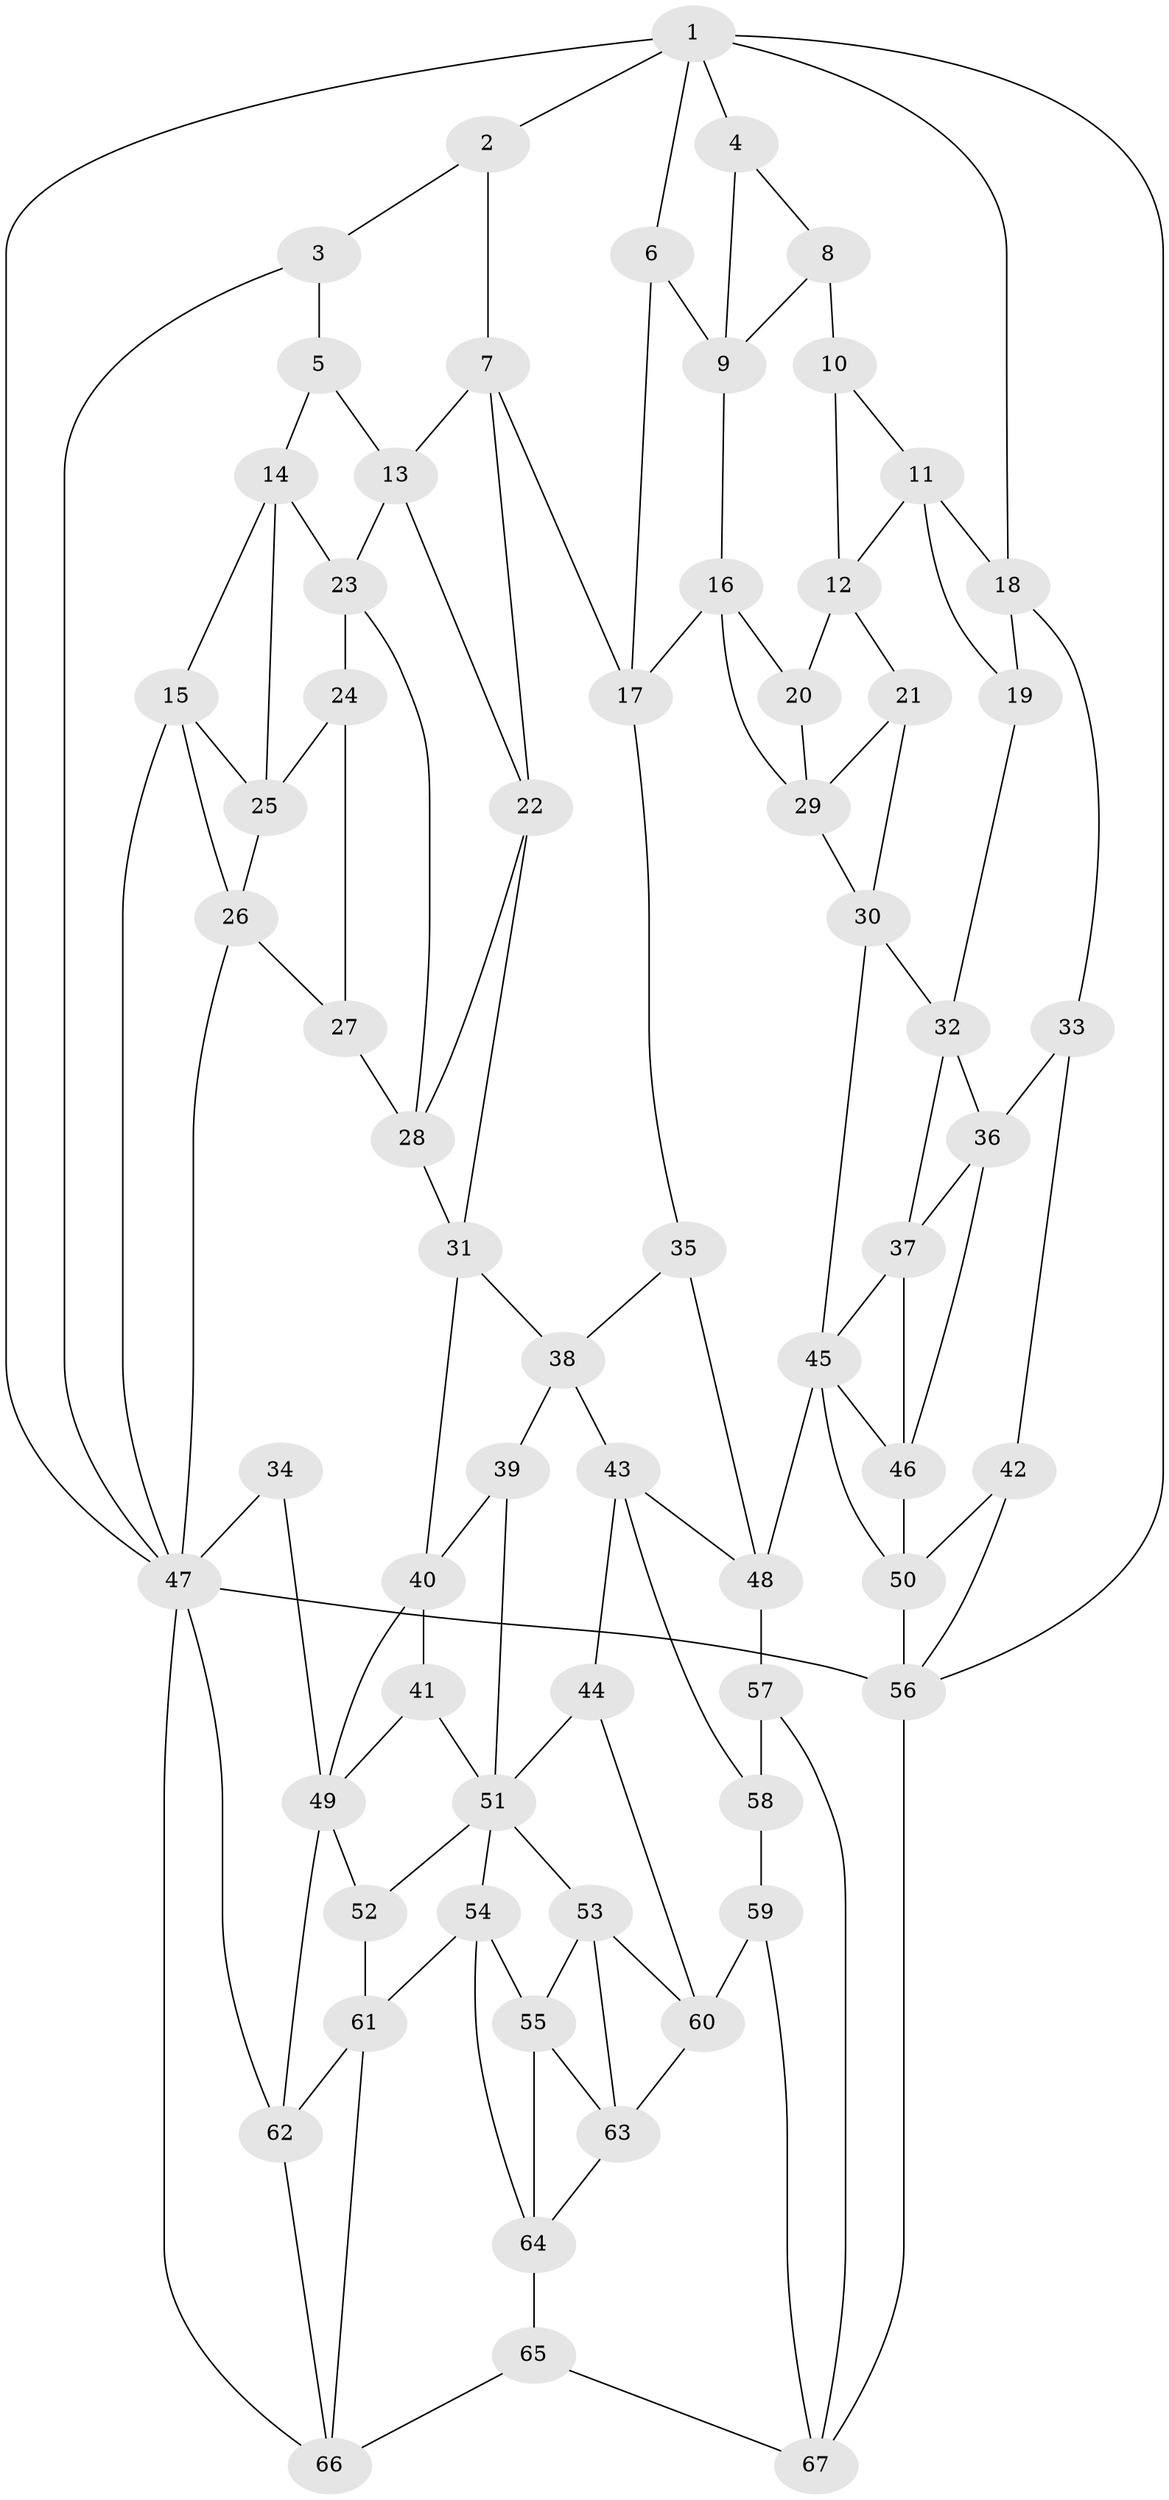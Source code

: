 // original degree distribution, {3: 0.014925373134328358, 6: 0.23134328358208955, 5: 0.5074626865671642, 4: 0.2462686567164179}
// Generated by graph-tools (version 1.1) at 2025/27/03/09/25 03:27:08]
// undirected, 67 vertices, 127 edges
graph export_dot {
graph [start="1"]
  node [color=gray90,style=filled];
  1;
  2;
  3;
  4;
  5;
  6;
  7;
  8;
  9;
  10;
  11;
  12;
  13;
  14;
  15;
  16;
  17;
  18;
  19;
  20;
  21;
  22;
  23;
  24;
  25;
  26;
  27;
  28;
  29;
  30;
  31;
  32;
  33;
  34;
  35;
  36;
  37;
  38;
  39;
  40;
  41;
  42;
  43;
  44;
  45;
  46;
  47;
  48;
  49;
  50;
  51;
  52;
  53;
  54;
  55;
  56;
  57;
  58;
  59;
  60;
  61;
  62;
  63;
  64;
  65;
  66;
  67;
  1 -- 2 [weight=1.0];
  1 -- 4 [weight=1.0];
  1 -- 6 [weight=1.0];
  1 -- 18 [weight=1.0];
  1 -- 47 [weight=1.0];
  1 -- 56 [weight=1.0];
  2 -- 3 [weight=1.0];
  2 -- 7 [weight=1.0];
  3 -- 5 [weight=1.0];
  3 -- 47 [weight=1.0];
  4 -- 8 [weight=1.0];
  4 -- 9 [weight=1.0];
  5 -- 13 [weight=1.0];
  5 -- 14 [weight=1.0];
  6 -- 9 [weight=1.0];
  6 -- 17 [weight=1.0];
  7 -- 13 [weight=1.0];
  7 -- 17 [weight=1.0];
  7 -- 22 [weight=1.0];
  8 -- 9 [weight=1.0];
  8 -- 10 [weight=2.0];
  9 -- 16 [weight=1.0];
  10 -- 11 [weight=1.0];
  10 -- 12 [weight=1.0];
  11 -- 12 [weight=1.0];
  11 -- 18 [weight=1.0];
  11 -- 19 [weight=1.0];
  12 -- 20 [weight=1.0];
  12 -- 21 [weight=1.0];
  13 -- 22 [weight=1.0];
  13 -- 23 [weight=1.0];
  14 -- 15 [weight=1.0];
  14 -- 23 [weight=1.0];
  14 -- 25 [weight=1.0];
  15 -- 25 [weight=1.0];
  15 -- 26 [weight=1.0];
  15 -- 47 [weight=1.0];
  16 -- 17 [weight=1.0];
  16 -- 20 [weight=1.0];
  16 -- 29 [weight=1.0];
  17 -- 35 [weight=1.0];
  18 -- 19 [weight=1.0];
  18 -- 33 [weight=1.0];
  19 -- 32 [weight=1.0];
  20 -- 29 [weight=1.0];
  21 -- 29 [weight=1.0];
  21 -- 30 [weight=1.0];
  22 -- 28 [weight=1.0];
  22 -- 31 [weight=1.0];
  23 -- 24 [weight=1.0];
  23 -- 28 [weight=1.0];
  24 -- 25 [weight=1.0];
  24 -- 27 [weight=2.0];
  25 -- 26 [weight=1.0];
  26 -- 27 [weight=1.0];
  26 -- 47 [weight=1.0];
  27 -- 28 [weight=1.0];
  28 -- 31 [weight=1.0];
  29 -- 30 [weight=1.0];
  30 -- 32 [weight=1.0];
  30 -- 45 [weight=1.0];
  31 -- 38 [weight=1.0];
  31 -- 40 [weight=1.0];
  32 -- 36 [weight=1.0];
  32 -- 37 [weight=1.0];
  33 -- 36 [weight=1.0];
  33 -- 42 [weight=1.0];
  34 -- 47 [weight=1.0];
  34 -- 49 [weight=2.0];
  35 -- 38 [weight=1.0];
  35 -- 48 [weight=2.0];
  36 -- 37 [weight=1.0];
  36 -- 46 [weight=1.0];
  37 -- 45 [weight=1.0];
  37 -- 46 [weight=1.0];
  38 -- 39 [weight=1.0];
  38 -- 43 [weight=1.0];
  39 -- 40 [weight=1.0];
  39 -- 51 [weight=1.0];
  40 -- 41 [weight=1.0];
  40 -- 49 [weight=1.0];
  41 -- 49 [weight=1.0];
  41 -- 51 [weight=1.0];
  42 -- 50 [weight=2.0];
  42 -- 56 [weight=1.0];
  43 -- 44 [weight=1.0];
  43 -- 48 [weight=1.0];
  43 -- 58 [weight=1.0];
  44 -- 51 [weight=1.0];
  44 -- 60 [weight=1.0];
  45 -- 46 [weight=1.0];
  45 -- 48 [weight=2.0];
  45 -- 50 [weight=1.0];
  46 -- 50 [weight=2.0];
  47 -- 56 [weight=1.0];
  47 -- 62 [weight=1.0];
  47 -- 66 [weight=1.0];
  48 -- 57 [weight=1.0];
  49 -- 52 [weight=1.0];
  49 -- 62 [weight=1.0];
  50 -- 56 [weight=1.0];
  51 -- 52 [weight=1.0];
  51 -- 53 [weight=1.0];
  51 -- 54 [weight=1.0];
  52 -- 61 [weight=1.0];
  53 -- 55 [weight=1.0];
  53 -- 60 [weight=1.0];
  53 -- 63 [weight=1.0];
  54 -- 55 [weight=1.0];
  54 -- 61 [weight=1.0];
  54 -- 64 [weight=1.0];
  55 -- 63 [weight=1.0];
  55 -- 64 [weight=1.0];
  56 -- 67 [weight=1.0];
  57 -- 58 [weight=2.0];
  57 -- 67 [weight=1.0];
  58 -- 59 [weight=1.0];
  59 -- 60 [weight=1.0];
  59 -- 67 [weight=1.0];
  60 -- 63 [weight=1.0];
  61 -- 62 [weight=1.0];
  61 -- 66 [weight=1.0];
  62 -- 66 [weight=1.0];
  63 -- 64 [weight=1.0];
  64 -- 65 [weight=1.0];
  65 -- 66 [weight=1.0];
  65 -- 67 [weight=1.0];
}
